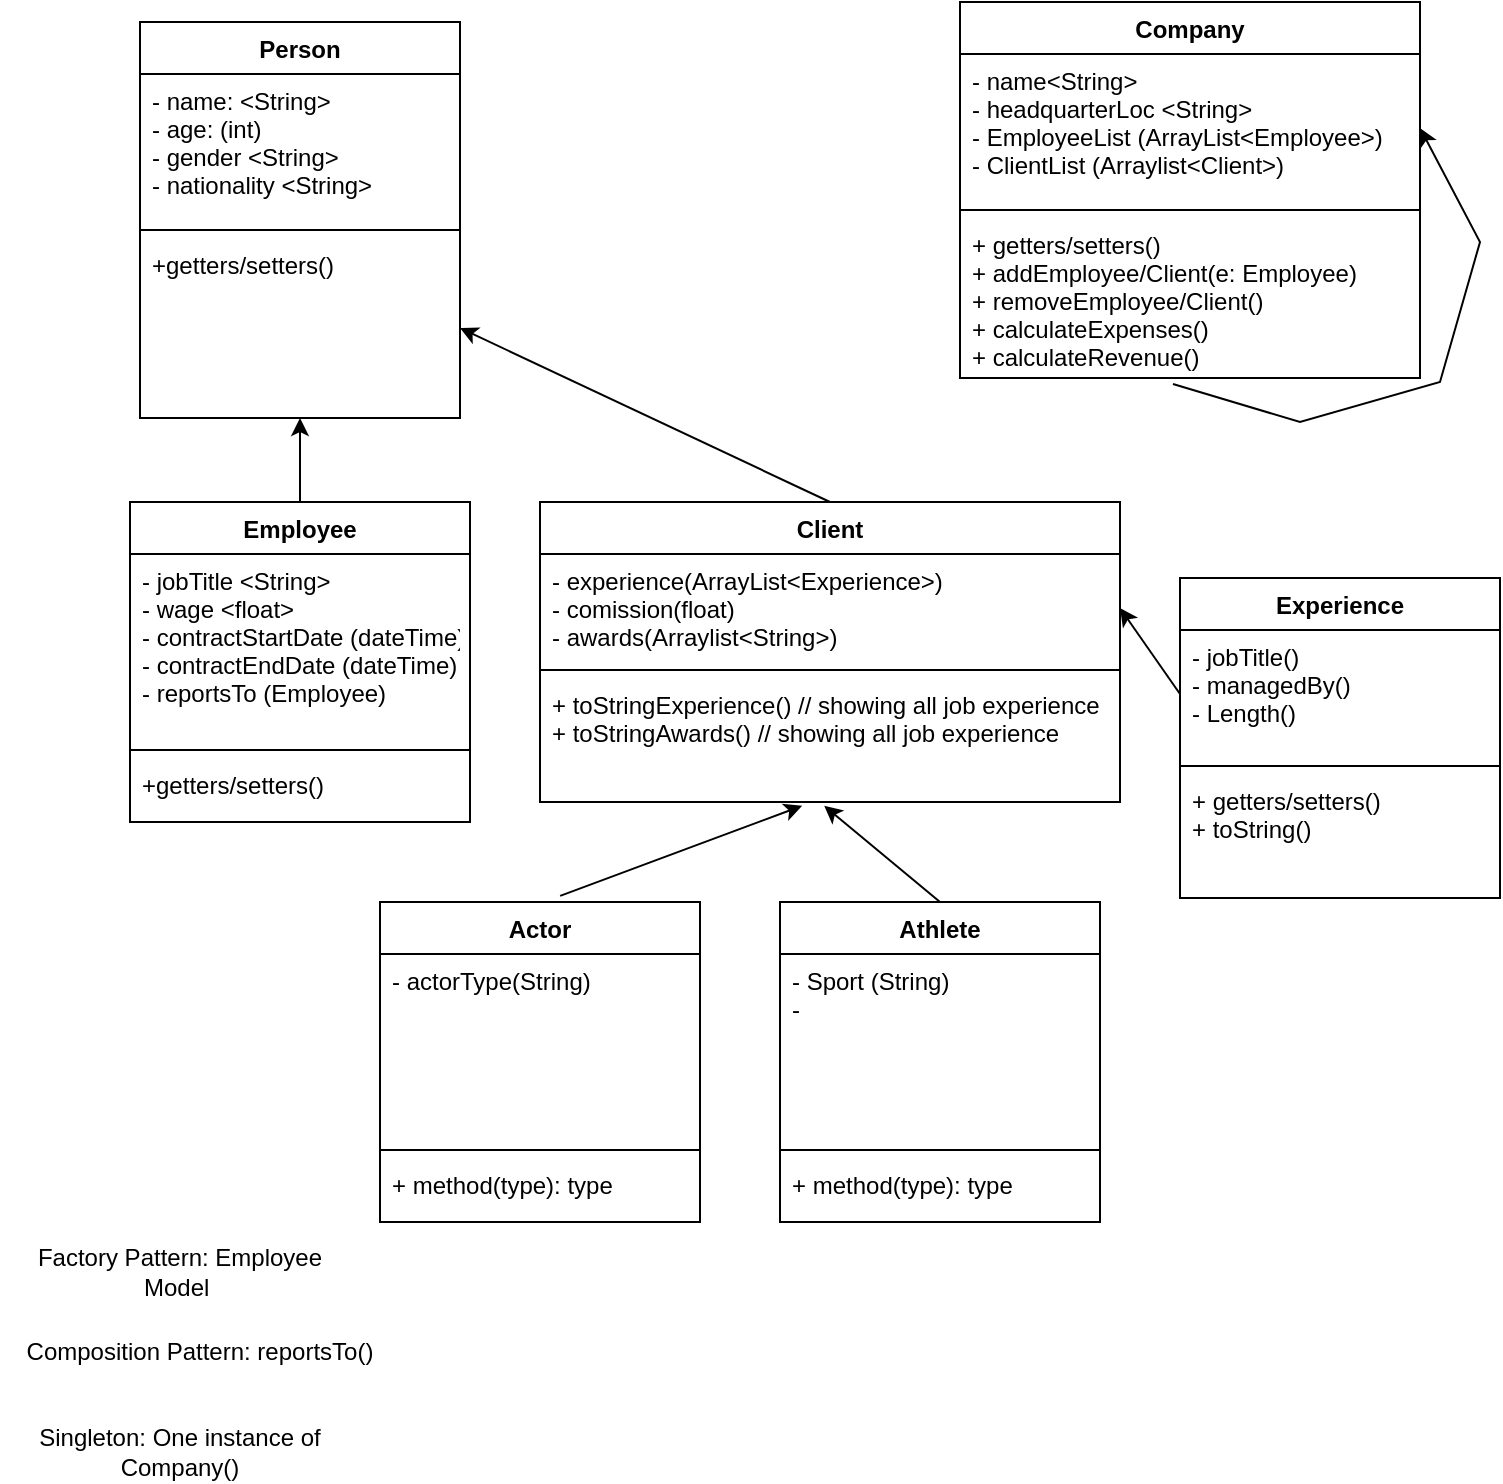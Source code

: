 <mxfile version="16.5.5" type="github">
  <diagram id="C5RBs43oDa-KdzZeNtuy" name="Page-1">
    <mxGraphModel dx="1426" dy="842" grid="1" gridSize="10" guides="1" tooltips="1" connect="1" arrows="1" fold="1" page="1" pageScale="1" pageWidth="827" pageHeight="1169" math="0" shadow="0">
      <root>
        <mxCell id="WIyWlLk6GJQsqaUBKTNV-0" />
        <mxCell id="WIyWlLk6GJQsqaUBKTNV-1" parent="WIyWlLk6GJQsqaUBKTNV-0" />
        <mxCell id="fSAJnLAiHB_oxfvS48nC-0" value="Person" style="swimlane;fontStyle=1;align=center;verticalAlign=top;childLayout=stackLayout;horizontal=1;startSize=26;horizontalStack=0;resizeParent=1;resizeParentMax=0;resizeLast=0;collapsible=1;marginBottom=0;" vertex="1" parent="WIyWlLk6GJQsqaUBKTNV-1">
          <mxGeometry x="80" y="120" width="160" height="198" as="geometry" />
        </mxCell>
        <mxCell id="fSAJnLAiHB_oxfvS48nC-1" value="- name: &lt;String&gt;&#xa;- age: (int)&#xa;- gender &lt;String&gt;&#xa;- nationality &lt;String&gt;" style="text;strokeColor=none;fillColor=none;align=left;verticalAlign=top;spacingLeft=4;spacingRight=4;overflow=hidden;rotatable=0;points=[[0,0.5],[1,0.5]];portConstraint=eastwest;" vertex="1" parent="fSAJnLAiHB_oxfvS48nC-0">
          <mxGeometry y="26" width="160" height="74" as="geometry" />
        </mxCell>
        <mxCell id="fSAJnLAiHB_oxfvS48nC-2" value="" style="line;strokeWidth=1;fillColor=none;align=left;verticalAlign=middle;spacingTop=-1;spacingLeft=3;spacingRight=3;rotatable=0;labelPosition=right;points=[];portConstraint=eastwest;" vertex="1" parent="fSAJnLAiHB_oxfvS48nC-0">
          <mxGeometry y="100" width="160" height="8" as="geometry" />
        </mxCell>
        <mxCell id="fSAJnLAiHB_oxfvS48nC-3" value="+getters/setters()" style="text;strokeColor=none;fillColor=none;align=left;verticalAlign=top;spacingLeft=4;spacingRight=4;overflow=hidden;rotatable=0;points=[[0,0.5],[1,0.5]];portConstraint=eastwest;" vertex="1" parent="fSAJnLAiHB_oxfvS48nC-0">
          <mxGeometry y="108" width="160" height="90" as="geometry" />
        </mxCell>
        <mxCell id="fSAJnLAiHB_oxfvS48nC-4" value="Employee" style="swimlane;fontStyle=1;align=center;verticalAlign=top;childLayout=stackLayout;horizontal=1;startSize=26;horizontalStack=0;resizeParent=1;resizeParentMax=0;resizeLast=0;collapsible=1;marginBottom=0;" vertex="1" parent="WIyWlLk6GJQsqaUBKTNV-1">
          <mxGeometry x="75" y="360" width="170" height="160" as="geometry" />
        </mxCell>
        <mxCell id="fSAJnLAiHB_oxfvS48nC-5" value="- jobTitle &lt;String&gt;&#xa;- wage &lt;float&gt;&#xa;- contractStartDate (dateTime)&#xa;- contractEndDate (dateTime)&#xa;- reportsTo (Employee)" style="text;strokeColor=none;fillColor=none;align=left;verticalAlign=top;spacingLeft=4;spacingRight=4;overflow=hidden;rotatable=0;points=[[0,0.5],[1,0.5]];portConstraint=eastwest;" vertex="1" parent="fSAJnLAiHB_oxfvS48nC-4">
          <mxGeometry y="26" width="170" height="94" as="geometry" />
        </mxCell>
        <mxCell id="fSAJnLAiHB_oxfvS48nC-6" value="" style="line;strokeWidth=1;fillColor=none;align=left;verticalAlign=middle;spacingTop=-1;spacingLeft=3;spacingRight=3;rotatable=0;labelPosition=right;points=[];portConstraint=eastwest;" vertex="1" parent="fSAJnLAiHB_oxfvS48nC-4">
          <mxGeometry y="120" width="170" height="8" as="geometry" />
        </mxCell>
        <mxCell id="fSAJnLAiHB_oxfvS48nC-7" value="+getters/setters()&#xa;&#xa;" style="text;strokeColor=none;fillColor=none;align=left;verticalAlign=top;spacingLeft=4;spacingRight=4;overflow=hidden;rotatable=0;points=[[0,0.5],[1,0.5]];portConstraint=eastwest;" vertex="1" parent="fSAJnLAiHB_oxfvS48nC-4">
          <mxGeometry y="128" width="170" height="32" as="geometry" />
        </mxCell>
        <mxCell id="fSAJnLAiHB_oxfvS48nC-12" value="Client" style="swimlane;fontStyle=1;align=center;verticalAlign=top;childLayout=stackLayout;horizontal=1;startSize=26;horizontalStack=0;resizeParent=1;resizeParentMax=0;resizeLast=0;collapsible=1;marginBottom=0;" vertex="1" parent="WIyWlLk6GJQsqaUBKTNV-1">
          <mxGeometry x="280" y="360" width="290" height="150" as="geometry" />
        </mxCell>
        <mxCell id="fSAJnLAiHB_oxfvS48nC-13" value="- experience(ArrayList&lt;Experience&gt;)&#xa;- comission(float)&#xa;- awards(Arraylist&lt;String&gt;)" style="text;strokeColor=none;fillColor=none;align=left;verticalAlign=top;spacingLeft=4;spacingRight=4;overflow=hidden;rotatable=0;points=[[0,0.5],[1,0.5]];portConstraint=eastwest;" vertex="1" parent="fSAJnLAiHB_oxfvS48nC-12">
          <mxGeometry y="26" width="290" height="54" as="geometry" />
        </mxCell>
        <mxCell id="fSAJnLAiHB_oxfvS48nC-14" value="" style="line;strokeWidth=1;fillColor=none;align=left;verticalAlign=middle;spacingTop=-1;spacingLeft=3;spacingRight=3;rotatable=0;labelPosition=right;points=[];portConstraint=eastwest;" vertex="1" parent="fSAJnLAiHB_oxfvS48nC-12">
          <mxGeometry y="80" width="290" height="8" as="geometry" />
        </mxCell>
        <mxCell id="fSAJnLAiHB_oxfvS48nC-15" value="+ toStringExperience() // showing all job experience&#xa;+ toStringAwards() // showing all job experience" style="text;strokeColor=none;fillColor=none;align=left;verticalAlign=top;spacingLeft=4;spacingRight=4;overflow=hidden;rotatable=0;points=[[0,0.5],[1,0.5]];portConstraint=eastwest;" vertex="1" parent="fSAJnLAiHB_oxfvS48nC-12">
          <mxGeometry y="88" width="290" height="62" as="geometry" />
        </mxCell>
        <mxCell id="fSAJnLAiHB_oxfvS48nC-16" value="" style="endArrow=classic;html=1;rounded=0;exitX=0.5;exitY=0;exitDx=0;exitDy=0;" edge="1" parent="WIyWlLk6GJQsqaUBKTNV-1" source="fSAJnLAiHB_oxfvS48nC-4" target="fSAJnLAiHB_oxfvS48nC-3">
          <mxGeometry width="50" height="50" relative="1" as="geometry">
            <mxPoint x="470" y="470" as="sourcePoint" />
            <mxPoint x="520" y="420" as="targetPoint" />
          </mxGeometry>
        </mxCell>
        <mxCell id="fSAJnLAiHB_oxfvS48nC-17" value="" style="endArrow=classic;html=1;rounded=0;exitX=0.5;exitY=0;exitDx=0;exitDy=0;entryX=1;entryY=0.5;entryDx=0;entryDy=0;" edge="1" parent="WIyWlLk6GJQsqaUBKTNV-1" source="fSAJnLAiHB_oxfvS48nC-12" target="fSAJnLAiHB_oxfvS48nC-3">
          <mxGeometry width="50" height="50" relative="1" as="geometry">
            <mxPoint x="470" y="470" as="sourcePoint" />
            <mxPoint x="520" y="420" as="targetPoint" />
          </mxGeometry>
        </mxCell>
        <mxCell id="fSAJnLAiHB_oxfvS48nC-18" value="Company" style="swimlane;fontStyle=1;align=center;verticalAlign=top;childLayout=stackLayout;horizontal=1;startSize=26;horizontalStack=0;resizeParent=1;resizeParentMax=0;resizeLast=0;collapsible=1;marginBottom=0;" vertex="1" parent="WIyWlLk6GJQsqaUBKTNV-1">
          <mxGeometry x="490" y="110" width="230" height="188" as="geometry" />
        </mxCell>
        <mxCell id="fSAJnLAiHB_oxfvS48nC-19" value="- name&lt;String&gt;&#xa;- headquarterLoc &lt;String&gt;&#xa;- EmployeeList (ArrayList&lt;Employee&gt;)&#xa;- ClientList (Arraylist&lt;Client&gt;)" style="text;strokeColor=none;fillColor=none;align=left;verticalAlign=top;spacingLeft=4;spacingRight=4;overflow=hidden;rotatable=0;points=[[0,0.5],[1,0.5]];portConstraint=eastwest;" vertex="1" parent="fSAJnLAiHB_oxfvS48nC-18">
          <mxGeometry y="26" width="230" height="74" as="geometry" />
        </mxCell>
        <mxCell id="fSAJnLAiHB_oxfvS48nC-20" value="" style="line;strokeWidth=1;fillColor=none;align=left;verticalAlign=middle;spacingTop=-1;spacingLeft=3;spacingRight=3;rotatable=0;labelPosition=right;points=[];portConstraint=eastwest;" vertex="1" parent="fSAJnLAiHB_oxfvS48nC-18">
          <mxGeometry y="100" width="230" height="8" as="geometry" />
        </mxCell>
        <mxCell id="fSAJnLAiHB_oxfvS48nC-22" value="" style="endArrow=classic;html=1;rounded=0;exitX=0.463;exitY=1.038;exitDx=0;exitDy=0;exitPerimeter=0;entryX=1;entryY=0.5;entryDx=0;entryDy=0;" edge="1" parent="fSAJnLAiHB_oxfvS48nC-18" source="fSAJnLAiHB_oxfvS48nC-21" target="fSAJnLAiHB_oxfvS48nC-19">
          <mxGeometry width="50" height="50" relative="1" as="geometry">
            <mxPoint x="70" y="150" as="sourcePoint" />
            <mxPoint x="210" y="73" as="targetPoint" />
            <Array as="points">
              <mxPoint x="170" y="210" />
              <mxPoint x="240" y="190" />
              <mxPoint x="260" y="120" />
            </Array>
          </mxGeometry>
        </mxCell>
        <mxCell id="fSAJnLAiHB_oxfvS48nC-21" value="+ getters/setters()&#xa;+ addEmployee/Client(e: Employee)&#xa;+ removeEmployee/Client()&#xa;+ calculateExpenses()&#xa;+ calculateRevenue()" style="text;strokeColor=none;fillColor=none;align=left;verticalAlign=top;spacingLeft=4;spacingRight=4;overflow=hidden;rotatable=0;points=[[0,0.5],[1,0.5]];portConstraint=eastwest;" vertex="1" parent="fSAJnLAiHB_oxfvS48nC-18">
          <mxGeometry y="108" width="230" height="80" as="geometry" />
        </mxCell>
        <mxCell id="fSAJnLAiHB_oxfvS48nC-23" value="Factory Pattern: Employee Model&amp;nbsp;" style="text;html=1;strokeColor=none;fillColor=none;align=center;verticalAlign=middle;whiteSpace=wrap;rounded=0;" vertex="1" parent="WIyWlLk6GJQsqaUBKTNV-1">
          <mxGeometry x="10" y="730" width="180" height="30" as="geometry" />
        </mxCell>
        <mxCell id="fSAJnLAiHB_oxfvS48nC-24" value="Composition Pattern: reportsTo()" style="text;html=1;strokeColor=none;fillColor=none;align=center;verticalAlign=middle;whiteSpace=wrap;rounded=0;" vertex="1" parent="WIyWlLk6GJQsqaUBKTNV-1">
          <mxGeometry x="20" y="770" width="180" height="30" as="geometry" />
        </mxCell>
        <mxCell id="fSAJnLAiHB_oxfvS48nC-25" value="Singleton: One instance of Company()" style="text;html=1;strokeColor=none;fillColor=none;align=center;verticalAlign=middle;whiteSpace=wrap;rounded=0;" vertex="1" parent="WIyWlLk6GJQsqaUBKTNV-1">
          <mxGeometry x="10" y="820" width="180" height="30" as="geometry" />
        </mxCell>
        <mxCell id="fSAJnLAiHB_oxfvS48nC-26" value="Actor" style="swimlane;fontStyle=1;align=center;verticalAlign=top;childLayout=stackLayout;horizontal=1;startSize=26;horizontalStack=0;resizeParent=1;resizeParentMax=0;resizeLast=0;collapsible=1;marginBottom=0;" vertex="1" parent="WIyWlLk6GJQsqaUBKTNV-1">
          <mxGeometry x="200" y="560" width="160" height="160" as="geometry" />
        </mxCell>
        <mxCell id="fSAJnLAiHB_oxfvS48nC-27" value="- actorType(String)" style="text;strokeColor=none;fillColor=none;align=left;verticalAlign=top;spacingLeft=4;spacingRight=4;overflow=hidden;rotatable=0;points=[[0,0.5],[1,0.5]];portConstraint=eastwest;" vertex="1" parent="fSAJnLAiHB_oxfvS48nC-26">
          <mxGeometry y="26" width="160" height="94" as="geometry" />
        </mxCell>
        <mxCell id="fSAJnLAiHB_oxfvS48nC-28" value="" style="line;strokeWidth=1;fillColor=none;align=left;verticalAlign=middle;spacingTop=-1;spacingLeft=3;spacingRight=3;rotatable=0;labelPosition=right;points=[];portConstraint=eastwest;" vertex="1" parent="fSAJnLAiHB_oxfvS48nC-26">
          <mxGeometry y="120" width="160" height="8" as="geometry" />
        </mxCell>
        <mxCell id="fSAJnLAiHB_oxfvS48nC-29" value="+ method(type): type" style="text;strokeColor=none;fillColor=none;align=left;verticalAlign=top;spacingLeft=4;spacingRight=4;overflow=hidden;rotatable=0;points=[[0,0.5],[1,0.5]];portConstraint=eastwest;" vertex="1" parent="fSAJnLAiHB_oxfvS48nC-26">
          <mxGeometry y="128" width="160" height="32" as="geometry" />
        </mxCell>
        <mxCell id="fSAJnLAiHB_oxfvS48nC-30" value="Athlete" style="swimlane;fontStyle=1;align=center;verticalAlign=top;childLayout=stackLayout;horizontal=1;startSize=26;horizontalStack=0;resizeParent=1;resizeParentMax=0;resizeLast=0;collapsible=1;marginBottom=0;" vertex="1" parent="WIyWlLk6GJQsqaUBKTNV-1">
          <mxGeometry x="400" y="560" width="160" height="160" as="geometry" />
        </mxCell>
        <mxCell id="fSAJnLAiHB_oxfvS48nC-31" value="- Sport (String)&#xa;- " style="text;strokeColor=none;fillColor=none;align=left;verticalAlign=top;spacingLeft=4;spacingRight=4;overflow=hidden;rotatable=0;points=[[0,0.5],[1,0.5]];portConstraint=eastwest;" vertex="1" parent="fSAJnLAiHB_oxfvS48nC-30">
          <mxGeometry y="26" width="160" height="94" as="geometry" />
        </mxCell>
        <mxCell id="fSAJnLAiHB_oxfvS48nC-32" value="" style="line;strokeWidth=1;fillColor=none;align=left;verticalAlign=middle;spacingTop=-1;spacingLeft=3;spacingRight=3;rotatable=0;labelPosition=right;points=[];portConstraint=eastwest;" vertex="1" parent="fSAJnLAiHB_oxfvS48nC-30">
          <mxGeometry y="120" width="160" height="8" as="geometry" />
        </mxCell>
        <mxCell id="fSAJnLAiHB_oxfvS48nC-33" value="+ method(type): type" style="text;strokeColor=none;fillColor=none;align=left;verticalAlign=top;spacingLeft=4;spacingRight=4;overflow=hidden;rotatable=0;points=[[0,0.5],[1,0.5]];portConstraint=eastwest;" vertex="1" parent="fSAJnLAiHB_oxfvS48nC-30">
          <mxGeometry y="128" width="160" height="32" as="geometry" />
        </mxCell>
        <mxCell id="fSAJnLAiHB_oxfvS48nC-34" value="Experience" style="swimlane;fontStyle=1;align=center;verticalAlign=top;childLayout=stackLayout;horizontal=1;startSize=26;horizontalStack=0;resizeParent=1;resizeParentMax=0;resizeLast=0;collapsible=1;marginBottom=0;" vertex="1" parent="WIyWlLk6GJQsqaUBKTNV-1">
          <mxGeometry x="600" y="398" width="160" height="160" as="geometry" />
        </mxCell>
        <mxCell id="fSAJnLAiHB_oxfvS48nC-35" value="- jobTitle()&#xa;- managedBy()&#xa;- Length()" style="text;strokeColor=none;fillColor=none;align=left;verticalAlign=top;spacingLeft=4;spacingRight=4;overflow=hidden;rotatable=0;points=[[0,0.5],[1,0.5]];portConstraint=eastwest;" vertex="1" parent="fSAJnLAiHB_oxfvS48nC-34">
          <mxGeometry y="26" width="160" height="64" as="geometry" />
        </mxCell>
        <mxCell id="fSAJnLAiHB_oxfvS48nC-36" value="" style="line;strokeWidth=1;fillColor=none;align=left;verticalAlign=middle;spacingTop=-1;spacingLeft=3;spacingRight=3;rotatable=0;labelPosition=right;points=[];portConstraint=eastwest;" vertex="1" parent="fSAJnLAiHB_oxfvS48nC-34">
          <mxGeometry y="90" width="160" height="8" as="geometry" />
        </mxCell>
        <mxCell id="fSAJnLAiHB_oxfvS48nC-37" value="+ getters/setters()&#xa;+ toString()" style="text;strokeColor=none;fillColor=none;align=left;verticalAlign=top;spacingLeft=4;spacingRight=4;overflow=hidden;rotatable=0;points=[[0,0.5],[1,0.5]];portConstraint=eastwest;" vertex="1" parent="fSAJnLAiHB_oxfvS48nC-34">
          <mxGeometry y="98" width="160" height="62" as="geometry" />
        </mxCell>
        <mxCell id="fSAJnLAiHB_oxfvS48nC-38" value="" style="endArrow=classic;html=1;rounded=0;exitX=0;exitY=0.5;exitDx=0;exitDy=0;entryX=1;entryY=0.5;entryDx=0;entryDy=0;" edge="1" parent="WIyWlLk6GJQsqaUBKTNV-1" source="fSAJnLAiHB_oxfvS48nC-35" target="fSAJnLAiHB_oxfvS48nC-13">
          <mxGeometry width="50" height="50" relative="1" as="geometry">
            <mxPoint x="470" y="460" as="sourcePoint" />
            <mxPoint x="520" y="410" as="targetPoint" />
          </mxGeometry>
        </mxCell>
        <mxCell id="fSAJnLAiHB_oxfvS48nC-39" value="" style="endArrow=classic;html=1;rounded=0;exitX=0.563;exitY=-0.019;exitDx=0;exitDy=0;exitPerimeter=0;entryX=0.452;entryY=1.031;entryDx=0;entryDy=0;entryPerimeter=0;" edge="1" parent="WIyWlLk6GJQsqaUBKTNV-1" source="fSAJnLAiHB_oxfvS48nC-26" target="fSAJnLAiHB_oxfvS48nC-15">
          <mxGeometry width="50" height="50" relative="1" as="geometry">
            <mxPoint x="280" y="560" as="sourcePoint" />
            <mxPoint x="330" y="510" as="targetPoint" />
          </mxGeometry>
        </mxCell>
        <mxCell id="fSAJnLAiHB_oxfvS48nC-40" value="" style="endArrow=classic;html=1;rounded=0;entryX=0.49;entryY=1.031;entryDx=0;entryDy=0;entryPerimeter=0;" edge="1" parent="WIyWlLk6GJQsqaUBKTNV-1" target="fSAJnLAiHB_oxfvS48nC-15">
          <mxGeometry width="50" height="50" relative="1" as="geometry">
            <mxPoint x="480" y="560" as="sourcePoint" />
            <mxPoint x="530" y="510" as="targetPoint" />
          </mxGeometry>
        </mxCell>
      </root>
    </mxGraphModel>
  </diagram>
</mxfile>
